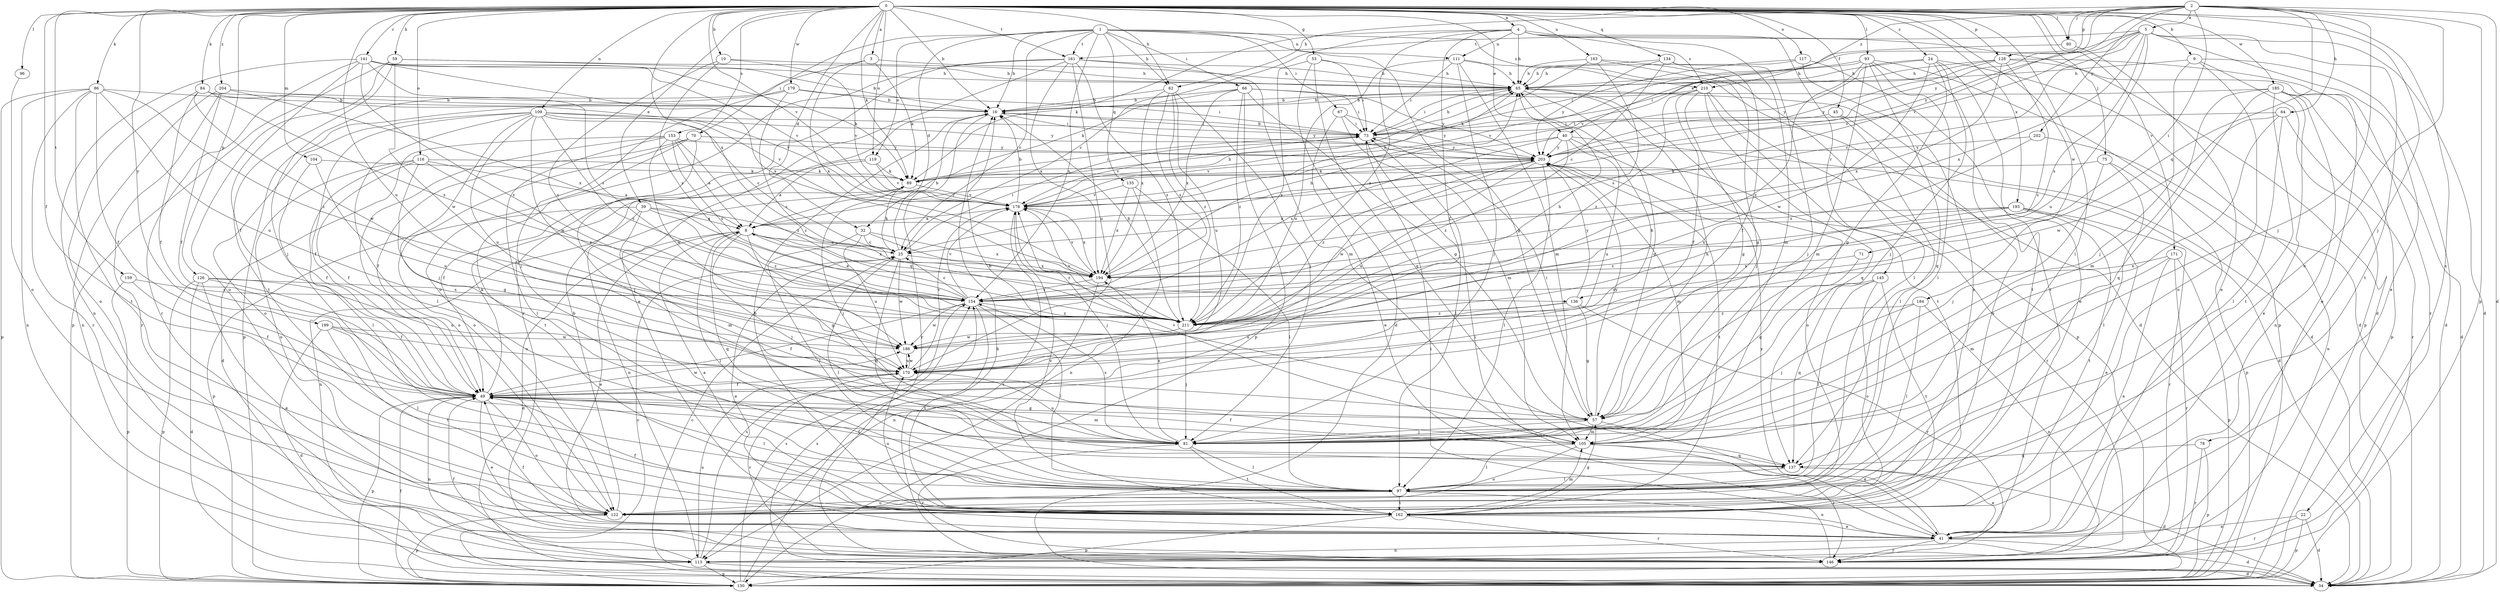 strict digraph  {
0;
1;
2;
3;
4;
5;
8;
9;
10;
16;
22;
24;
25;
32;
34;
39;
40;
41;
45;
49;
53;
57;
59;
62;
64;
65;
66;
67;
70;
71;
73;
75;
78;
80;
81;
84;
86;
89;
93;
96;
97;
104;
105;
109;
111;
113;
116;
117;
119;
122;
126;
128;
130;
134;
135;
136;
137;
141;
145;
146;
153;
154;
159;
161;
162;
163;
170;
171;
178;
179;
184;
185;
186;
193;
194;
199;
202;
203;
204;
210;
211;
0 -> 3  [label=a];
0 -> 4  [label=a];
0 -> 9  [label=b];
0 -> 10  [label=b];
0 -> 16  [label=b];
0 -> 22  [label=c];
0 -> 24  [label=c];
0 -> 32  [label=d];
0 -> 39  [label=e];
0 -> 40  [label=e];
0 -> 45  [label=f];
0 -> 49  [label=f];
0 -> 53  [label=g];
0 -> 59  [label=h];
0 -> 62  [label=h];
0 -> 75  [label=j];
0 -> 78  [label=j];
0 -> 80  [label=j];
0 -> 84  [label=k];
0 -> 86  [label=k];
0 -> 89  [label=k];
0 -> 93  [label=l];
0 -> 96  [label=l];
0 -> 97  [label=l];
0 -> 104  [label=m];
0 -> 109  [label=n];
0 -> 116  [label=o];
0 -> 117  [label=o];
0 -> 119  [label=o];
0 -> 126  [label=p];
0 -> 128  [label=p];
0 -> 134  [label=q];
0 -> 141  [label=r];
0 -> 153  [label=s];
0 -> 159  [label=t];
0 -> 161  [label=t];
0 -> 163  [label=u];
0 -> 170  [label=u];
0 -> 171  [label=v];
0 -> 178  [label=v];
0 -> 179  [label=w];
0 -> 184  [label=w];
0 -> 185  [label=w];
0 -> 193  [label=x];
0 -> 194  [label=x];
0 -> 199  [label=y];
0 -> 204  [label=z];
1 -> 16  [label=b];
1 -> 25  [label=c];
1 -> 32  [label=d];
1 -> 57  [label=g];
1 -> 62  [label=h];
1 -> 66  [label=i];
1 -> 67  [label=i];
1 -> 70  [label=i];
1 -> 111  [label=n];
1 -> 119  [label=o];
1 -> 135  [label=q];
1 -> 154  [label=s];
1 -> 161  [label=t];
1 -> 210  [label=z];
2 -> 5  [label=a];
2 -> 34  [label=d];
2 -> 62  [label=h];
2 -> 64  [label=h];
2 -> 71  [label=i];
2 -> 80  [label=j];
2 -> 81  [label=j];
2 -> 122  [label=o];
2 -> 128  [label=p];
2 -> 130  [label=p];
2 -> 136  [label=q];
2 -> 178  [label=v];
2 -> 202  [label=y];
2 -> 203  [label=y];
2 -> 210  [label=z];
3 -> 65  [label=h];
3 -> 81  [label=j];
3 -> 89  [label=k];
3 -> 194  [label=x];
4 -> 25  [label=c];
4 -> 34  [label=d];
4 -> 49  [label=f];
4 -> 65  [label=h];
4 -> 89  [label=k];
4 -> 105  [label=m];
4 -> 111  [label=n];
4 -> 145  [label=r];
4 -> 210  [label=z];
4 -> 211  [label=z];
5 -> 25  [label=c];
5 -> 34  [label=d];
5 -> 40  [label=e];
5 -> 41  [label=e];
5 -> 154  [label=s];
5 -> 161  [label=t];
5 -> 162  [label=t];
5 -> 170  [label=u];
5 -> 178  [label=v];
5 -> 194  [label=x];
5 -> 203  [label=y];
8 -> 25  [label=c];
8 -> 34  [label=d];
8 -> 41  [label=e];
8 -> 57  [label=g];
8 -> 65  [label=h];
8 -> 81  [label=j];
8 -> 97  [label=l];
8 -> 136  [label=q];
8 -> 137  [label=q];
8 -> 194  [label=x];
8 -> 203  [label=y];
9 -> 34  [label=d];
9 -> 65  [label=h];
9 -> 81  [label=j];
9 -> 122  [label=o];
9 -> 130  [label=p];
10 -> 65  [label=h];
10 -> 154  [label=s];
10 -> 178  [label=v];
10 -> 211  [label=z];
16 -> 73  [label=i];
16 -> 146  [label=r];
16 -> 203  [label=y];
22 -> 34  [label=d];
22 -> 41  [label=e];
22 -> 130  [label=p];
22 -> 146  [label=r];
24 -> 34  [label=d];
24 -> 57  [label=g];
24 -> 65  [label=h];
24 -> 81  [label=j];
24 -> 162  [label=t];
24 -> 186  [label=w];
24 -> 203  [label=y];
25 -> 16  [label=b];
25 -> 41  [label=e];
25 -> 73  [label=i];
25 -> 89  [label=k];
25 -> 97  [label=l];
25 -> 137  [label=q];
25 -> 186  [label=w];
25 -> 194  [label=x];
32 -> 25  [label=c];
32 -> 97  [label=l];
32 -> 170  [label=u];
32 -> 194  [label=x];
32 -> 211  [label=z];
34 -> 25  [label=c];
34 -> 154  [label=s];
39 -> 8  [label=a];
39 -> 25  [label=c];
39 -> 105  [label=m];
39 -> 113  [label=n];
39 -> 130  [label=p];
39 -> 211  [label=z];
40 -> 34  [label=d];
40 -> 122  [label=o];
40 -> 154  [label=s];
40 -> 170  [label=u];
40 -> 178  [label=v];
40 -> 203  [label=y];
40 -> 211  [label=z];
41 -> 34  [label=d];
41 -> 49  [label=f];
41 -> 73  [label=i];
41 -> 113  [label=n];
41 -> 146  [label=r];
41 -> 203  [label=y];
45 -> 73  [label=i];
45 -> 97  [label=l];
45 -> 122  [label=o];
49 -> 41  [label=e];
49 -> 57  [label=g];
49 -> 89  [label=k];
49 -> 97  [label=l];
49 -> 105  [label=m];
49 -> 113  [label=n];
49 -> 122  [label=o];
49 -> 130  [label=p];
49 -> 186  [label=w];
53 -> 34  [label=d];
53 -> 65  [label=h];
53 -> 73  [label=i];
53 -> 137  [label=q];
53 -> 211  [label=z];
57 -> 16  [label=b];
57 -> 41  [label=e];
57 -> 65  [label=h];
57 -> 73  [label=i];
57 -> 81  [label=j];
57 -> 105  [label=m];
57 -> 203  [label=y];
59 -> 16  [label=b];
59 -> 65  [label=h];
59 -> 122  [label=o];
59 -> 130  [label=p];
59 -> 162  [label=t];
59 -> 186  [label=w];
62 -> 16  [label=b];
62 -> 81  [label=j];
62 -> 154  [label=s];
62 -> 170  [label=u];
62 -> 194  [label=x];
62 -> 211  [label=z];
64 -> 73  [label=i];
64 -> 81  [label=j];
64 -> 97  [label=l];
64 -> 146  [label=r];
64 -> 186  [label=w];
65 -> 16  [label=b];
65 -> 34  [label=d];
65 -> 57  [label=g];
65 -> 73  [label=i];
65 -> 81  [label=j];
66 -> 16  [label=b];
66 -> 57  [label=g];
66 -> 73  [label=i];
66 -> 89  [label=k];
66 -> 130  [label=p];
66 -> 194  [label=x];
66 -> 203  [label=y];
66 -> 211  [label=z];
67 -> 41  [label=e];
67 -> 73  [label=i];
67 -> 105  [label=m];
67 -> 203  [label=y];
70 -> 49  [label=f];
70 -> 81  [label=j];
70 -> 122  [label=o];
70 -> 162  [label=t];
70 -> 203  [label=y];
71 -> 57  [label=g];
71 -> 194  [label=x];
73 -> 16  [label=b];
73 -> 65  [label=h];
73 -> 97  [label=l];
73 -> 178  [label=v];
73 -> 203  [label=y];
75 -> 81  [label=j];
75 -> 89  [label=k];
75 -> 97  [label=l];
75 -> 130  [label=p];
78 -> 130  [label=p];
78 -> 137  [label=q];
78 -> 146  [label=r];
80 -> 41  [label=e];
80 -> 178  [label=v];
81 -> 97  [label=l];
81 -> 146  [label=r];
81 -> 154  [label=s];
81 -> 162  [label=t];
81 -> 170  [label=u];
81 -> 194  [label=x];
84 -> 16  [label=b];
84 -> 49  [label=f];
84 -> 122  [label=o];
84 -> 154  [label=s];
84 -> 178  [label=v];
84 -> 186  [label=w];
86 -> 16  [label=b];
86 -> 49  [label=f];
86 -> 113  [label=n];
86 -> 130  [label=p];
86 -> 146  [label=r];
86 -> 162  [label=t];
86 -> 170  [label=u];
86 -> 211  [label=z];
89 -> 73  [label=i];
89 -> 81  [label=j];
89 -> 113  [label=n];
89 -> 178  [label=v];
93 -> 65  [label=h];
93 -> 97  [label=l];
93 -> 105  [label=m];
93 -> 130  [label=p];
93 -> 137  [label=q];
93 -> 162  [label=t];
93 -> 178  [label=v];
93 -> 211  [label=z];
96 -> 122  [label=o];
97 -> 41  [label=e];
97 -> 122  [label=o];
97 -> 162  [label=t];
104 -> 49  [label=f];
104 -> 89  [label=k];
104 -> 170  [label=u];
105 -> 49  [label=f];
105 -> 97  [label=l];
105 -> 122  [label=o];
105 -> 137  [label=q];
105 -> 146  [label=r];
105 -> 178  [label=v];
109 -> 25  [label=c];
109 -> 49  [label=f];
109 -> 73  [label=i];
109 -> 81  [label=j];
109 -> 97  [label=l];
109 -> 122  [label=o];
109 -> 170  [label=u];
109 -> 178  [label=v];
109 -> 186  [label=w];
109 -> 203  [label=y];
109 -> 211  [label=z];
111 -> 34  [label=d];
111 -> 65  [label=h];
111 -> 73  [label=i];
111 -> 81  [label=j];
111 -> 105  [label=m];
111 -> 170  [label=u];
113 -> 34  [label=d];
113 -> 49  [label=f];
113 -> 130  [label=p];
113 -> 154  [label=s];
113 -> 170  [label=u];
116 -> 8  [label=a];
116 -> 49  [label=f];
116 -> 57  [label=g];
116 -> 89  [label=k];
116 -> 97  [label=l];
116 -> 122  [label=o];
116 -> 211  [label=z];
117 -> 41  [label=e];
117 -> 65  [label=h];
117 -> 73  [label=i];
117 -> 122  [label=o];
119 -> 8  [label=a];
119 -> 49  [label=f];
119 -> 89  [label=k];
119 -> 178  [label=v];
122 -> 16  [label=b];
122 -> 130  [label=p];
126 -> 34  [label=d];
126 -> 41  [label=e];
126 -> 49  [label=f];
126 -> 130  [label=p];
126 -> 154  [label=s];
126 -> 170  [label=u];
128 -> 41  [label=e];
128 -> 65  [label=h];
128 -> 73  [label=i];
128 -> 146  [label=r];
128 -> 194  [label=x];
128 -> 203  [label=y];
128 -> 211  [label=z];
130 -> 16  [label=b];
130 -> 25  [label=c];
130 -> 49  [label=f];
130 -> 154  [label=s];
134 -> 25  [label=c];
134 -> 49  [label=f];
134 -> 65  [label=h];
134 -> 81  [label=j];
134 -> 203  [label=y];
135 -> 97  [label=l];
135 -> 113  [label=n];
135 -> 178  [label=v];
135 -> 194  [label=x];
136 -> 57  [label=g];
136 -> 146  [label=r];
136 -> 170  [label=u];
136 -> 203  [label=y];
136 -> 211  [label=z];
137 -> 34  [label=d];
137 -> 41  [label=e];
137 -> 49  [label=f];
137 -> 97  [label=l];
141 -> 49  [label=f];
141 -> 65  [label=h];
141 -> 89  [label=k];
141 -> 113  [label=n];
141 -> 146  [label=r];
141 -> 154  [label=s];
141 -> 178  [label=v];
141 -> 194  [label=x];
141 -> 211  [label=z];
145 -> 97  [label=l];
145 -> 122  [label=o];
145 -> 137  [label=q];
145 -> 154  [label=s];
145 -> 162  [label=t];
146 -> 73  [label=i];
153 -> 8  [label=a];
153 -> 34  [label=d];
153 -> 97  [label=l];
153 -> 122  [label=o];
153 -> 154  [label=s];
153 -> 186  [label=w];
153 -> 203  [label=y];
153 -> 211  [label=z];
154 -> 8  [label=a];
154 -> 25  [label=c];
154 -> 49  [label=f];
154 -> 97  [label=l];
154 -> 162  [label=t];
154 -> 178  [label=v];
154 -> 186  [label=w];
154 -> 211  [label=z];
159 -> 49  [label=f];
159 -> 130  [label=p];
159 -> 154  [label=s];
161 -> 41  [label=e];
161 -> 65  [label=h];
161 -> 105  [label=m];
161 -> 122  [label=o];
161 -> 146  [label=r];
161 -> 170  [label=u];
161 -> 194  [label=x];
161 -> 211  [label=z];
162 -> 8  [label=a];
162 -> 16  [label=b];
162 -> 41  [label=e];
162 -> 49  [label=f];
162 -> 57  [label=g];
162 -> 105  [label=m];
162 -> 130  [label=p];
162 -> 146  [label=r];
162 -> 170  [label=u];
162 -> 178  [label=v];
163 -> 57  [label=g];
163 -> 65  [label=h];
163 -> 89  [label=k];
163 -> 97  [label=l];
163 -> 154  [label=s];
170 -> 49  [label=f];
170 -> 65  [label=h];
170 -> 146  [label=r];
170 -> 178  [label=v];
170 -> 186  [label=w];
171 -> 41  [label=e];
171 -> 105  [label=m];
171 -> 130  [label=p];
171 -> 146  [label=r];
171 -> 194  [label=x];
178 -> 8  [label=a];
178 -> 16  [label=b];
178 -> 65  [label=h];
178 -> 81  [label=j];
178 -> 146  [label=r];
178 -> 194  [label=x];
179 -> 16  [label=b];
179 -> 73  [label=i];
179 -> 81  [label=j];
179 -> 130  [label=p];
179 -> 211  [label=z];
184 -> 81  [label=j];
184 -> 97  [label=l];
184 -> 113  [label=n];
184 -> 211  [label=z];
185 -> 16  [label=b];
185 -> 34  [label=d];
185 -> 41  [label=e];
185 -> 105  [label=m];
185 -> 113  [label=n];
185 -> 130  [label=p];
185 -> 137  [label=q];
185 -> 162  [label=t];
186 -> 170  [label=u];
193 -> 8  [label=a];
193 -> 41  [label=e];
193 -> 146  [label=r];
193 -> 162  [label=t];
193 -> 194  [label=x];
193 -> 211  [label=z];
194 -> 65  [label=h];
194 -> 113  [label=n];
194 -> 154  [label=s];
194 -> 178  [label=v];
199 -> 34  [label=d];
199 -> 97  [label=l];
199 -> 162  [label=t];
199 -> 170  [label=u];
199 -> 186  [label=w];
202 -> 113  [label=n];
202 -> 154  [label=s];
202 -> 203  [label=y];
203 -> 89  [label=k];
203 -> 97  [label=l];
203 -> 105  [label=m];
203 -> 146  [label=r];
203 -> 162  [label=t];
203 -> 170  [label=u];
203 -> 186  [label=w];
203 -> 211  [label=z];
204 -> 16  [label=b];
204 -> 49  [label=f];
204 -> 113  [label=n];
204 -> 146  [label=r];
204 -> 194  [label=x];
210 -> 16  [label=b];
210 -> 49  [label=f];
210 -> 57  [label=g];
210 -> 130  [label=p];
210 -> 137  [label=q];
210 -> 162  [label=t];
210 -> 211  [label=z];
211 -> 16  [label=b];
211 -> 65  [label=h];
211 -> 81  [label=j];
211 -> 178  [label=v];
211 -> 186  [label=w];
}
